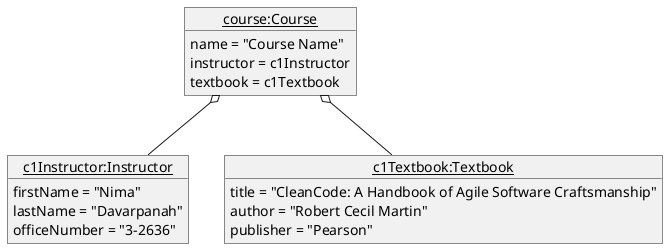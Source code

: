 @startuml
object "<u>course:Course</u>" as Course {
    name = "Course Name"
    instructor = c1Instructor
    textbook = c1Textbook
}

object "<u>c1Instructor:Instructor</u>" as Instructor {
    firstName = "Nima"
    lastName = "Davarpanah"
    officeNumber = "3-2636"
}

object "<u>c1Textbook:Textbook</u>" as Textbook {
    title = "CleanCode: A Handbook of Agile Software Craftsmanship"
    author = "Robert Cecil Martin"
    publisher = "Pearson"
}

Course o-- Instructor
Course o-- Textbook

@enduml
